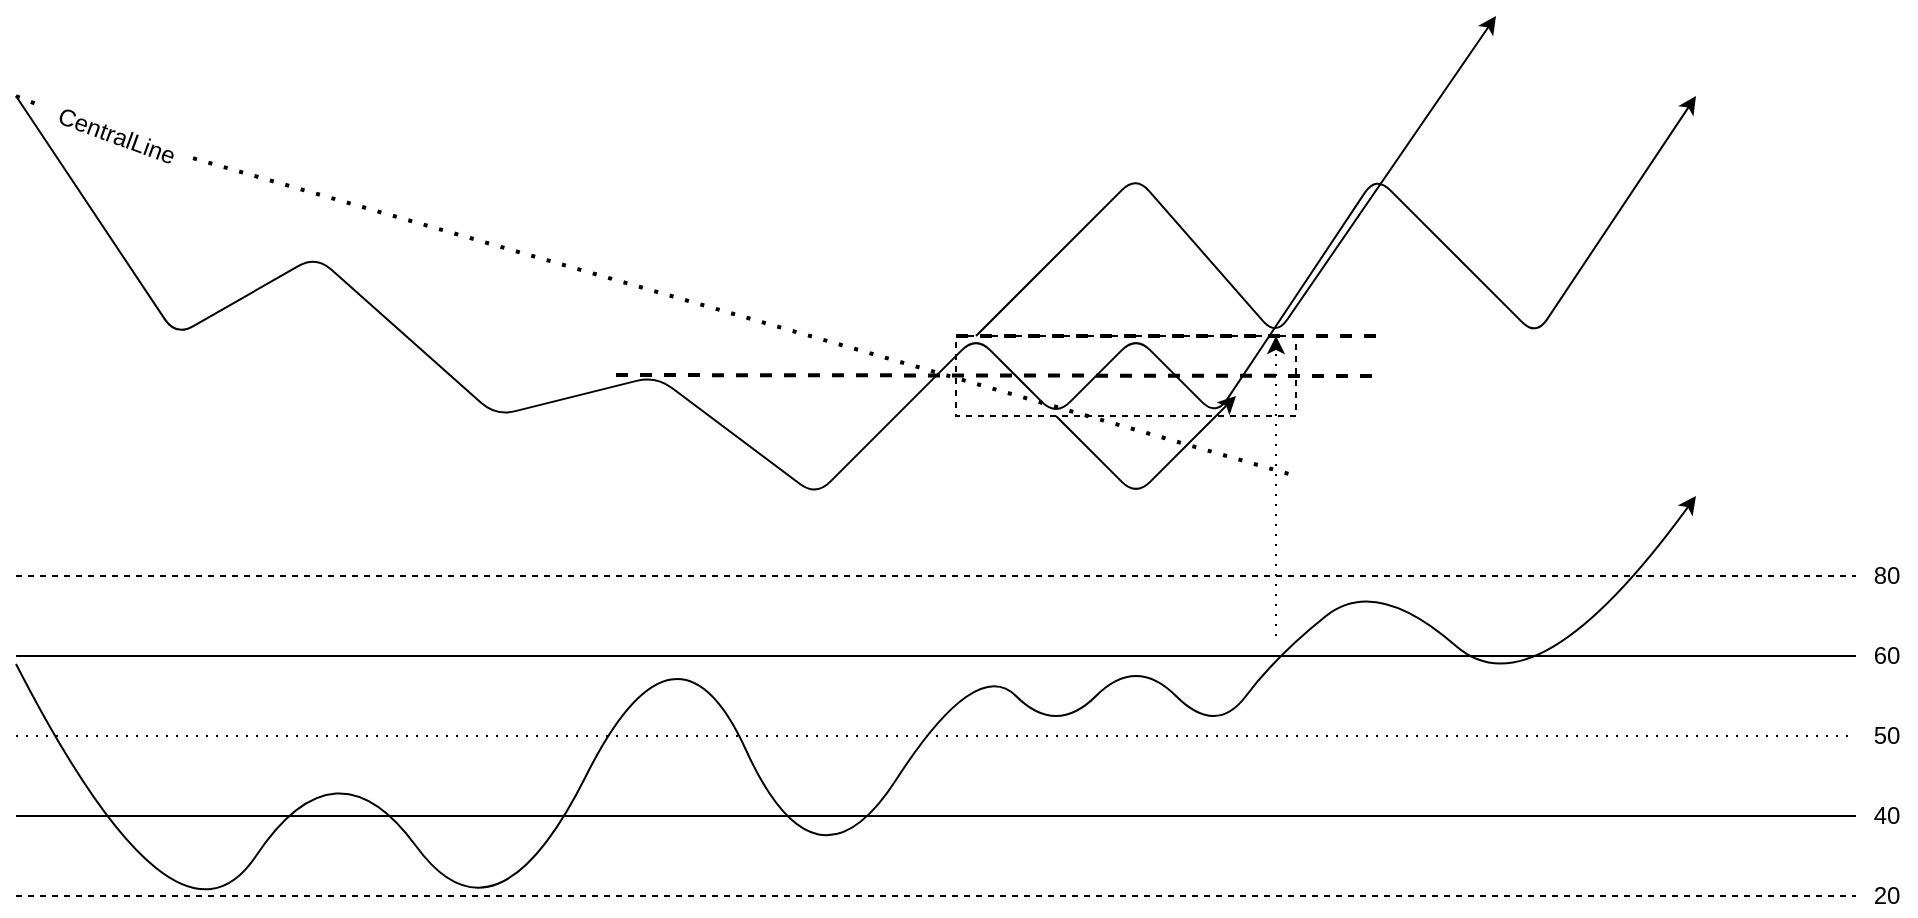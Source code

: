 <mxfile version="14.9.6" type="device"><diagram id="VTFXkhL4pA2mRW5GfNHF" name="Страница 1"><mxGraphModel dx="1086" dy="626" grid="1" gridSize="10" guides="1" tooltips="1" connect="1" arrows="1" fold="1" page="1" pageScale="1" pageWidth="1169" pageHeight="827" math="0" shadow="0"><root><mxCell id="0"/><mxCell id="1" parent="0"/><mxCell id="Xpbzqa_UCMOrW1O-CSUN-4" value="" style="rounded=0;whiteSpace=wrap;html=1;dashed=1;" parent="1" vertex="1"><mxGeometry x="510" y="200" width="170" height="40" as="geometry"/></mxCell><mxCell id="Xpbzqa_UCMOrW1O-CSUN-2" value="" style="endArrow=none;dashed=1;html=1;dashPattern=1 3;strokeWidth=2;startArrow=none;" parent="1" edge="1" source="Bf238g5Tmp_Wcm-OF7tr-2"><mxGeometry width="50" height="50" relative="1" as="geometry"><mxPoint x="40" y="80" as="sourcePoint"/><mxPoint x="680" y="270" as="targetPoint"/></mxGeometry></mxCell><mxCell id="Xpbzqa_UCMOrW1O-CSUN-1" value="" style="endArrow=classic;html=1;" parent="1" edge="1"><mxGeometry width="50" height="50" relative="1" as="geometry"><mxPoint x="40" y="80" as="sourcePoint"/><mxPoint x="880" y="80" as="targetPoint"/><Array as="points"><mxPoint x="120" y="200"/><mxPoint x="190" y="160"/><mxPoint x="280" y="240"/><mxPoint x="360" y="220"/><mxPoint x="440" y="280"/><mxPoint x="520" y="200"/><mxPoint x="560" y="240"/><mxPoint x="600" y="200"/><mxPoint x="640" y="240"/><mxPoint x="720" y="120"/><mxPoint x="800" y="200"/></Array></mxGeometry></mxCell><mxCell id="Xpbzqa_UCMOrW1O-CSUN-3" value="" style="curved=1;endArrow=classic;html=1;" parent="1" edge="1"><mxGeometry width="50" height="50" relative="1" as="geometry"><mxPoint x="40" y="364" as="sourcePoint"/><mxPoint x="880" y="280" as="targetPoint"/><Array as="points"><mxPoint x="120" y="520"/><mxPoint x="200" y="400"/><mxPoint x="280" y="510"/><mxPoint x="370" y="330"/><mxPoint x="440" y="484"/><mxPoint x="520" y="360"/><mxPoint x="560" y="400"/><mxPoint x="600" y="360"/><mxPoint x="640" y="400"/><mxPoint x="670" y="360"/><mxPoint x="720" y="320"/><mxPoint x="800" y="390"/></Array></mxGeometry></mxCell><mxCell id="Xpbzqa_UCMOrW1O-CSUN-6" value="" style="endArrow=none;dashed=1;html=1;dashPattern=1 4;" parent="1" edge="1"><mxGeometry width="50" height="50" relative="1" as="geometry"><mxPoint x="40" y="400" as="sourcePoint"/><mxPoint x="960" y="400" as="targetPoint"/></mxGeometry></mxCell><mxCell id="Xpbzqa_UCMOrW1O-CSUN-7" value="" style="endArrow=none;html=1;dashed=1;" parent="1" edge="1"><mxGeometry width="50" height="50" relative="1" as="geometry"><mxPoint x="40" y="320" as="sourcePoint"/><mxPoint x="960" y="320" as="targetPoint"/></mxGeometry></mxCell><mxCell id="Xpbzqa_UCMOrW1O-CSUN-8" value="" style="endArrow=none;html=1;dashed=1;" parent="1" edge="1"><mxGeometry width="50" height="50" relative="1" as="geometry"><mxPoint x="40" y="480" as="sourcePoint"/><mxPoint x="960" y="480" as="targetPoint"/></mxGeometry></mxCell><mxCell id="Xpbzqa_UCMOrW1O-CSUN-11" value="" style="endArrow=none;html=1;" parent="1" edge="1"><mxGeometry width="50" height="50" relative="1" as="geometry"><mxPoint x="40" y="360" as="sourcePoint"/><mxPoint x="960" y="360" as="targetPoint"/></mxGeometry></mxCell><mxCell id="Xpbzqa_UCMOrW1O-CSUN-12" value="" style="endArrow=none;html=1;" parent="1" edge="1"><mxGeometry width="50" height="50" relative="1" as="geometry"><mxPoint x="40" y="440" as="sourcePoint"/><mxPoint x="960" y="440" as="targetPoint"/></mxGeometry></mxCell><mxCell id="Xpbzqa_UCMOrW1O-CSUN-14" value="50" style="text;html=1;align=center;verticalAlign=middle;resizable=0;points=[];autosize=1;strokeColor=none;" parent="1" vertex="1"><mxGeometry x="960" y="390" width="30" height="20" as="geometry"/></mxCell><mxCell id="Xpbzqa_UCMOrW1O-CSUN-15" value="60" style="text;html=1;align=center;verticalAlign=middle;resizable=0;points=[];autosize=1;strokeColor=none;" parent="1" vertex="1"><mxGeometry x="960" y="350" width="30" height="20" as="geometry"/></mxCell><mxCell id="Xpbzqa_UCMOrW1O-CSUN-16" value="80" style="text;html=1;align=center;verticalAlign=middle;resizable=0;points=[];autosize=1;strokeColor=none;" parent="1" vertex="1"><mxGeometry x="960" y="310" width="30" height="20" as="geometry"/></mxCell><mxCell id="Xpbzqa_UCMOrW1O-CSUN-17" value="40" style="text;html=1;align=center;verticalAlign=middle;resizable=0;points=[];autosize=1;strokeColor=none;" parent="1" vertex="1"><mxGeometry x="960" y="430" width="30" height="20" as="geometry"/></mxCell><mxCell id="Xpbzqa_UCMOrW1O-CSUN-18" value="20" style="text;html=1;align=center;verticalAlign=middle;resizable=0;points=[];autosize=1;strokeColor=none;" parent="1" vertex="1"><mxGeometry x="960" y="470" width="30" height="20" as="geometry"/></mxCell><mxCell id="Xpbzqa_UCMOrW1O-CSUN-19" value="" style="endArrow=none;html=1;dashed=1;strokeWidth=2;" parent="1" edge="1"><mxGeometry width="50" height="50" relative="1" as="geometry"><mxPoint x="510" y="200" as="sourcePoint"/><mxPoint x="720" y="200" as="targetPoint"/></mxGeometry></mxCell><mxCell id="Xpbzqa_UCMOrW1O-CSUN-21" value="" style="endArrow=classic;html=1;dashed=1;strokeWidth=1;dashPattern=1 4;" parent="1" edge="1"><mxGeometry width="50" height="50" relative="1" as="geometry"><mxPoint x="670" y="350" as="sourcePoint"/><mxPoint x="670" y="200" as="targetPoint"/></mxGeometry></mxCell><mxCell id="Xpbzqa_UCMOrW1O-CSUN-22" value="" style="endArrow=none;html=1;dashed=1;strokeWidth=2;" parent="1" edge="1"><mxGeometry width="50" height="50" relative="1" as="geometry"><mxPoint x="340" y="219.5" as="sourcePoint"/><mxPoint x="720" y="220" as="targetPoint"/></mxGeometry></mxCell><mxCell id="Bf238g5Tmp_Wcm-OF7tr-1" value="" style="endArrow=classic;html=1;" edge="1" parent="1"><mxGeometry width="50" height="50" relative="1" as="geometry"><mxPoint x="520" y="200" as="sourcePoint"/><mxPoint x="780" y="40" as="targetPoint"/><Array as="points"><mxPoint x="600" y="120"/><mxPoint x="670" y="200"/></Array></mxGeometry></mxCell><mxCell id="Bf238g5Tmp_Wcm-OF7tr-2" value="CentralLine" style="text;html=1;align=center;verticalAlign=middle;resizable=0;points=[];autosize=1;strokeColor=none;rotation=20;" vertex="1" parent="1"><mxGeometry x="50" y="90" width="80" height="20" as="geometry"/></mxCell><mxCell id="Bf238g5Tmp_Wcm-OF7tr-3" value="" style="endArrow=none;dashed=1;html=1;dashPattern=1 3;strokeWidth=2;" edge="1" parent="1" target="Bf238g5Tmp_Wcm-OF7tr-2"><mxGeometry width="50" height="50" relative="1" as="geometry"><mxPoint x="40" y="80" as="sourcePoint"/><mxPoint x="680" y="270" as="targetPoint"/></mxGeometry></mxCell><mxCell id="Bf238g5Tmp_Wcm-OF7tr-4" value="" style="endArrow=classic;html=1;" edge="1" parent="1"><mxGeometry width="50" height="50" relative="1" as="geometry"><mxPoint x="560" y="240" as="sourcePoint"/><mxPoint x="650" y="230" as="targetPoint"/><Array as="points"><mxPoint x="600" y="280"/></Array></mxGeometry></mxCell></root></mxGraphModel></diagram></mxfile>
